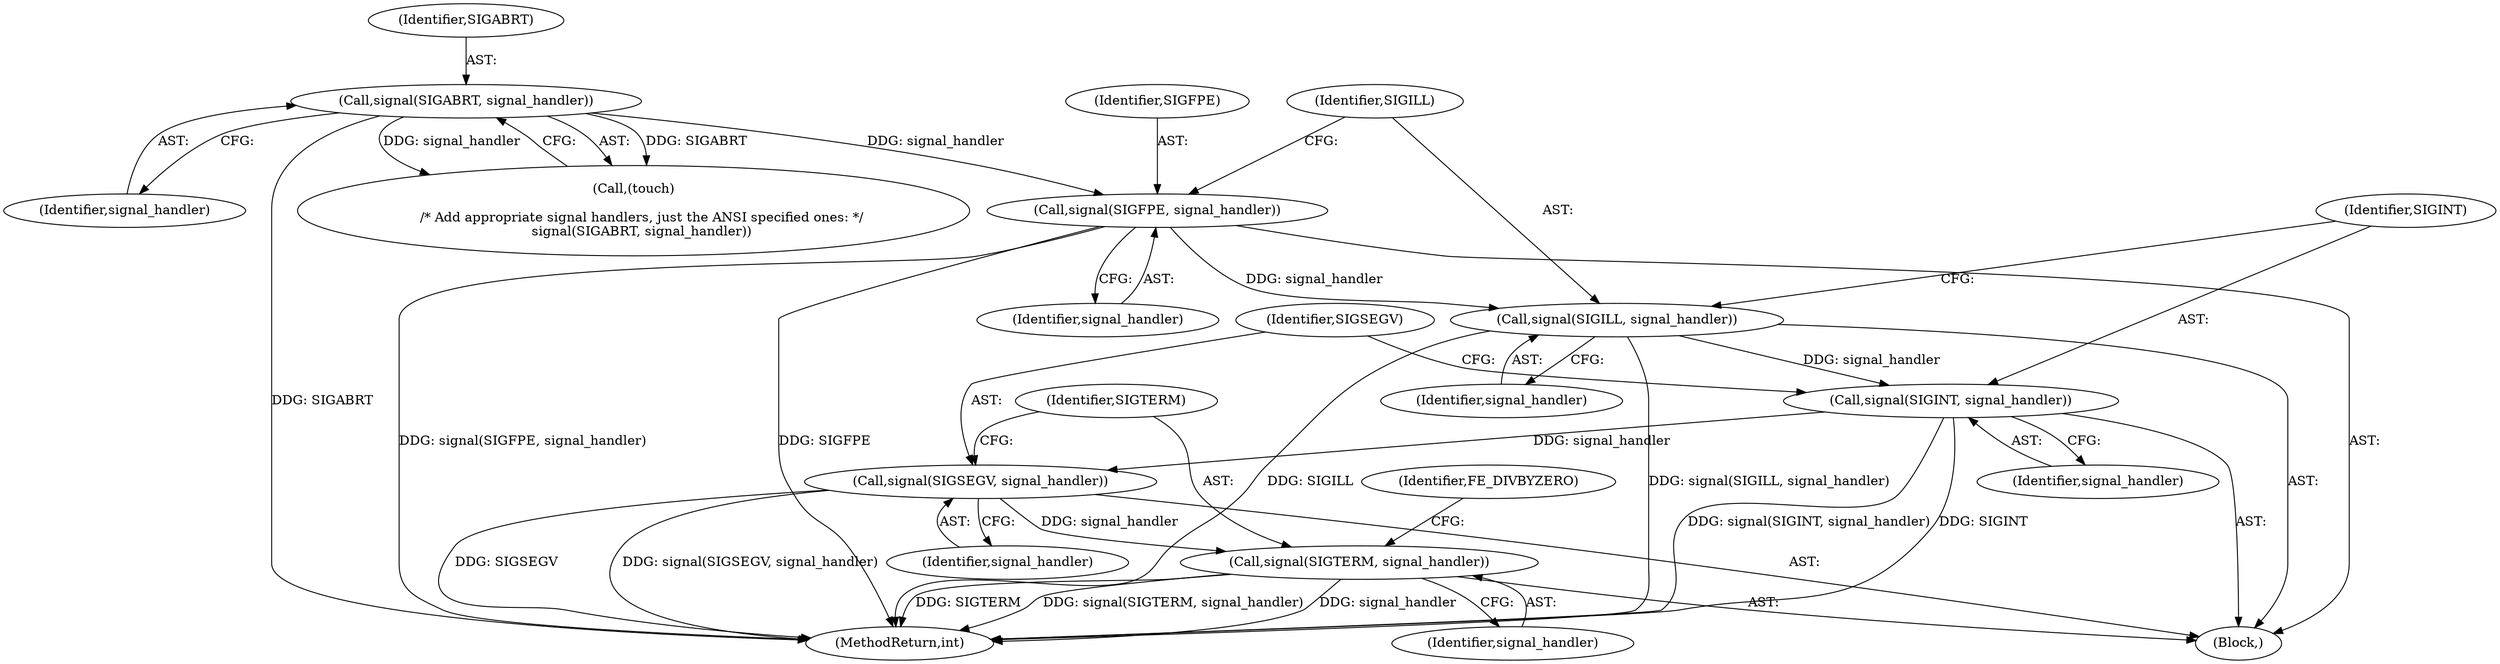 digraph "0_Android_9d4853418ab2f754c2b63e091c29c5529b8b86ca_94@API" {
"1000193" [label="(Call,signal(SIGSEGV, signal_handler))"];
"1000190" [label="(Call,signal(SIGINT, signal_handler))"];
"1000187" [label="(Call,signal(SIGILL, signal_handler))"];
"1000184" [label="(Call,signal(SIGFPE, signal_handler))"];
"1000181" [label="(Call,signal(SIGABRT, signal_handler))"];
"1000196" [label="(Call,signal(SIGTERM, signal_handler))"];
"1000187" [label="(Call,signal(SIGILL, signal_handler))"];
"1000188" [label="(Identifier,SIGILL)"];
"1000181" [label="(Call,signal(SIGABRT, signal_handler))"];
"1000190" [label="(Call,signal(SIGINT, signal_handler))"];
"1000153" [label="(Block,)"];
"1000179" [label="(Call,(touch)\n\n    /* Add appropriate signal handlers, just the ANSI specified ones: */\n    signal(SIGABRT, signal_handler))"];
"1000189" [label="(Identifier,signal_handler)"];
"1000192" [label="(Identifier,signal_handler)"];
"1000201" [label="(Identifier,FE_DIVBYZERO)"];
"1000182" [label="(Identifier,SIGABRT)"];
"1000196" [label="(Call,signal(SIGTERM, signal_handler))"];
"1000183" [label="(Identifier,signal_handler)"];
"1000194" [label="(Identifier,SIGSEGV)"];
"1000184" [label="(Call,signal(SIGFPE, signal_handler))"];
"1000195" [label="(Identifier,signal_handler)"];
"1000186" [label="(Identifier,signal_handler)"];
"1000185" [label="(Identifier,SIGFPE)"];
"1000198" [label="(Identifier,signal_handler)"];
"1000191" [label="(Identifier,SIGINT)"];
"1000312" [label="(MethodReturn,int)"];
"1000197" [label="(Identifier,SIGTERM)"];
"1000193" [label="(Call,signal(SIGSEGV, signal_handler))"];
"1000193" -> "1000153"  [label="AST: "];
"1000193" -> "1000195"  [label="CFG: "];
"1000194" -> "1000193"  [label="AST: "];
"1000195" -> "1000193"  [label="AST: "];
"1000197" -> "1000193"  [label="CFG: "];
"1000193" -> "1000312"  [label="DDG: SIGSEGV"];
"1000193" -> "1000312"  [label="DDG: signal(SIGSEGV, signal_handler)"];
"1000190" -> "1000193"  [label="DDG: signal_handler"];
"1000193" -> "1000196"  [label="DDG: signal_handler"];
"1000190" -> "1000153"  [label="AST: "];
"1000190" -> "1000192"  [label="CFG: "];
"1000191" -> "1000190"  [label="AST: "];
"1000192" -> "1000190"  [label="AST: "];
"1000194" -> "1000190"  [label="CFG: "];
"1000190" -> "1000312"  [label="DDG: signal(SIGINT, signal_handler)"];
"1000190" -> "1000312"  [label="DDG: SIGINT"];
"1000187" -> "1000190"  [label="DDG: signal_handler"];
"1000187" -> "1000153"  [label="AST: "];
"1000187" -> "1000189"  [label="CFG: "];
"1000188" -> "1000187"  [label="AST: "];
"1000189" -> "1000187"  [label="AST: "];
"1000191" -> "1000187"  [label="CFG: "];
"1000187" -> "1000312"  [label="DDG: SIGILL"];
"1000187" -> "1000312"  [label="DDG: signal(SIGILL, signal_handler)"];
"1000184" -> "1000187"  [label="DDG: signal_handler"];
"1000184" -> "1000153"  [label="AST: "];
"1000184" -> "1000186"  [label="CFG: "];
"1000185" -> "1000184"  [label="AST: "];
"1000186" -> "1000184"  [label="AST: "];
"1000188" -> "1000184"  [label="CFG: "];
"1000184" -> "1000312"  [label="DDG: SIGFPE"];
"1000184" -> "1000312"  [label="DDG: signal(SIGFPE, signal_handler)"];
"1000181" -> "1000184"  [label="DDG: signal_handler"];
"1000181" -> "1000179"  [label="AST: "];
"1000181" -> "1000183"  [label="CFG: "];
"1000182" -> "1000181"  [label="AST: "];
"1000183" -> "1000181"  [label="AST: "];
"1000179" -> "1000181"  [label="CFG: "];
"1000181" -> "1000312"  [label="DDG: SIGABRT"];
"1000181" -> "1000179"  [label="DDG: SIGABRT"];
"1000181" -> "1000179"  [label="DDG: signal_handler"];
"1000196" -> "1000153"  [label="AST: "];
"1000196" -> "1000198"  [label="CFG: "];
"1000197" -> "1000196"  [label="AST: "];
"1000198" -> "1000196"  [label="AST: "];
"1000201" -> "1000196"  [label="CFG: "];
"1000196" -> "1000312"  [label="DDG: SIGTERM"];
"1000196" -> "1000312"  [label="DDG: signal(SIGTERM, signal_handler)"];
"1000196" -> "1000312"  [label="DDG: signal_handler"];
}
